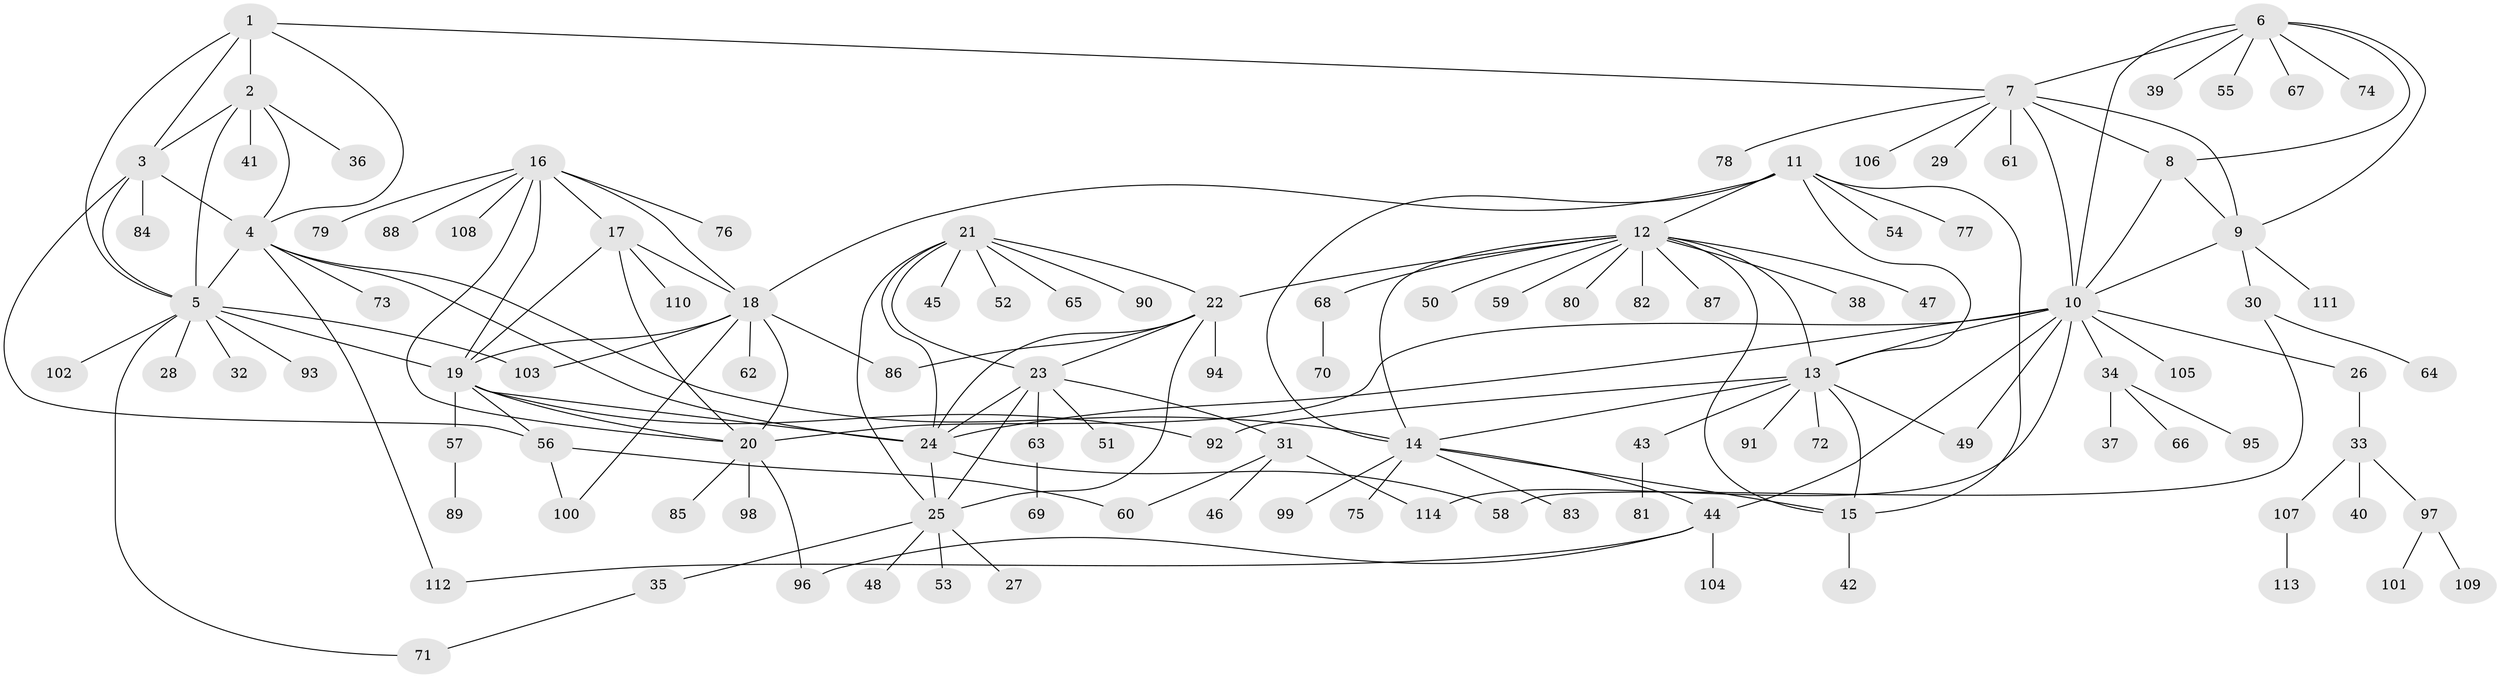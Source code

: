 // coarse degree distribution, {6: 0.1276595744680851, 3: 0.1276595744680851, 5: 0.14893617021276595, 4: 0.10638297872340426, 12: 0.02127659574468085, 7: 0.0425531914893617, 10: 0.02127659574468085, 9: 0.02127659574468085, 2: 0.1276595744680851, 1: 0.2553191489361702}
// Generated by graph-tools (version 1.1) at 2025/52/03/04/25 22:52:47]
// undirected, 114 vertices, 162 edges
graph export_dot {
  node [color=gray90,style=filled];
  1;
  2;
  3;
  4;
  5;
  6;
  7;
  8;
  9;
  10;
  11;
  12;
  13;
  14;
  15;
  16;
  17;
  18;
  19;
  20;
  21;
  22;
  23;
  24;
  25;
  26;
  27;
  28;
  29;
  30;
  31;
  32;
  33;
  34;
  35;
  36;
  37;
  38;
  39;
  40;
  41;
  42;
  43;
  44;
  45;
  46;
  47;
  48;
  49;
  50;
  51;
  52;
  53;
  54;
  55;
  56;
  57;
  58;
  59;
  60;
  61;
  62;
  63;
  64;
  65;
  66;
  67;
  68;
  69;
  70;
  71;
  72;
  73;
  74;
  75;
  76;
  77;
  78;
  79;
  80;
  81;
  82;
  83;
  84;
  85;
  86;
  87;
  88;
  89;
  90;
  91;
  92;
  93;
  94;
  95;
  96;
  97;
  98;
  99;
  100;
  101;
  102;
  103;
  104;
  105;
  106;
  107;
  108;
  109;
  110;
  111;
  112;
  113;
  114;
  1 -- 2;
  1 -- 3;
  1 -- 4;
  1 -- 5;
  1 -- 7;
  2 -- 3;
  2 -- 4;
  2 -- 5;
  2 -- 36;
  2 -- 41;
  3 -- 4;
  3 -- 5;
  3 -- 56;
  3 -- 84;
  4 -- 5;
  4 -- 14;
  4 -- 24;
  4 -- 73;
  4 -- 112;
  5 -- 19;
  5 -- 28;
  5 -- 32;
  5 -- 71;
  5 -- 93;
  5 -- 102;
  5 -- 103;
  6 -- 7;
  6 -- 8;
  6 -- 9;
  6 -- 10;
  6 -- 39;
  6 -- 55;
  6 -- 67;
  6 -- 74;
  7 -- 8;
  7 -- 9;
  7 -- 10;
  7 -- 29;
  7 -- 61;
  7 -- 78;
  7 -- 106;
  8 -- 9;
  8 -- 10;
  9 -- 10;
  9 -- 30;
  9 -- 111;
  10 -- 13;
  10 -- 20;
  10 -- 24;
  10 -- 26;
  10 -- 34;
  10 -- 44;
  10 -- 49;
  10 -- 105;
  10 -- 114;
  11 -- 12;
  11 -- 13;
  11 -- 14;
  11 -- 15;
  11 -- 18;
  11 -- 54;
  11 -- 77;
  12 -- 13;
  12 -- 14;
  12 -- 15;
  12 -- 22;
  12 -- 38;
  12 -- 47;
  12 -- 50;
  12 -- 59;
  12 -- 68;
  12 -- 80;
  12 -- 82;
  12 -- 87;
  13 -- 14;
  13 -- 15;
  13 -- 43;
  13 -- 49;
  13 -- 72;
  13 -- 91;
  13 -- 92;
  14 -- 15;
  14 -- 44;
  14 -- 75;
  14 -- 83;
  14 -- 99;
  15 -- 42;
  16 -- 17;
  16 -- 18;
  16 -- 19;
  16 -- 20;
  16 -- 76;
  16 -- 79;
  16 -- 88;
  16 -- 108;
  17 -- 18;
  17 -- 19;
  17 -- 20;
  17 -- 110;
  18 -- 19;
  18 -- 20;
  18 -- 62;
  18 -- 86;
  18 -- 100;
  18 -- 103;
  19 -- 20;
  19 -- 24;
  19 -- 56;
  19 -- 57;
  19 -- 92;
  20 -- 85;
  20 -- 96;
  20 -- 98;
  21 -- 22;
  21 -- 23;
  21 -- 24;
  21 -- 25;
  21 -- 45;
  21 -- 52;
  21 -- 65;
  21 -- 90;
  22 -- 23;
  22 -- 24;
  22 -- 25;
  22 -- 86;
  22 -- 94;
  23 -- 24;
  23 -- 25;
  23 -- 31;
  23 -- 51;
  23 -- 63;
  24 -- 25;
  24 -- 58;
  25 -- 27;
  25 -- 35;
  25 -- 48;
  25 -- 53;
  26 -- 33;
  30 -- 58;
  30 -- 64;
  31 -- 46;
  31 -- 60;
  31 -- 114;
  33 -- 40;
  33 -- 97;
  33 -- 107;
  34 -- 37;
  34 -- 66;
  34 -- 95;
  35 -- 71;
  43 -- 81;
  44 -- 96;
  44 -- 104;
  44 -- 112;
  56 -- 60;
  56 -- 100;
  57 -- 89;
  63 -- 69;
  68 -- 70;
  97 -- 101;
  97 -- 109;
  107 -- 113;
}
